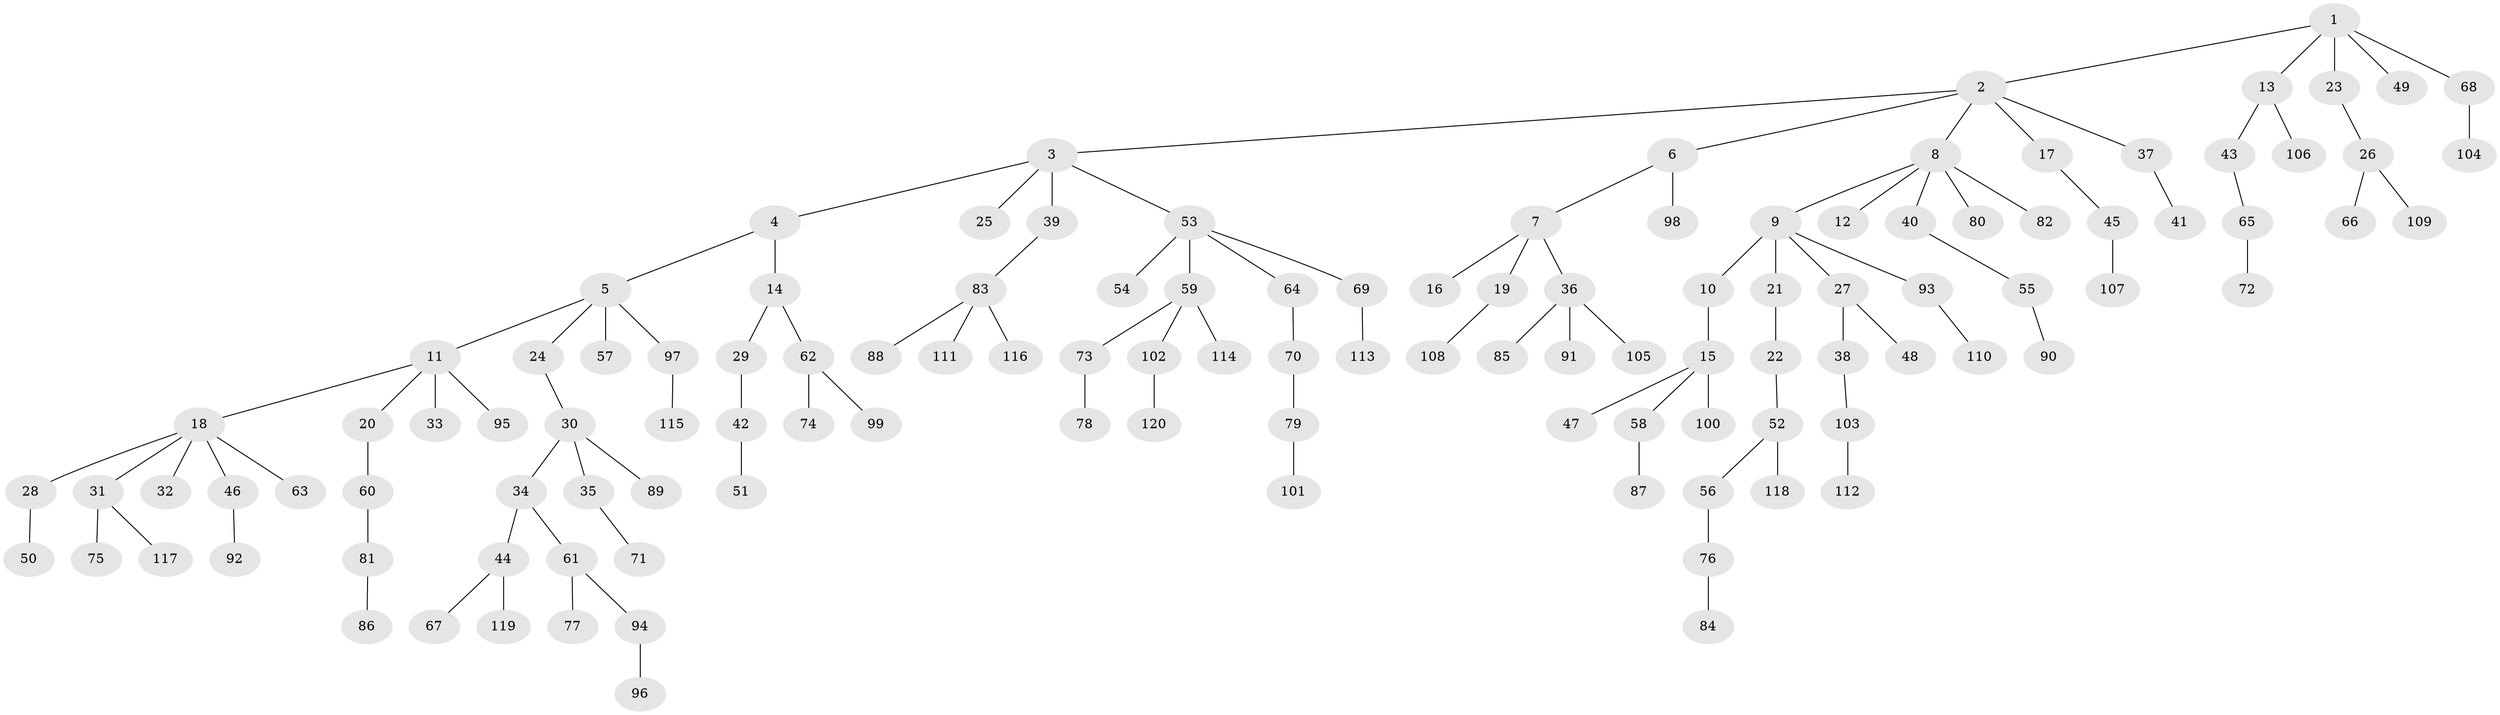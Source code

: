 // coarse degree distribution, {4: 0.0375, 6: 0.0375, 2: 0.3, 3: 0.1, 5: 0.025, 1: 0.4875, 7: 0.0125}
// Generated by graph-tools (version 1.1) at 2025/52/02/27/25 19:52:09]
// undirected, 120 vertices, 119 edges
graph export_dot {
graph [start="1"]
  node [color=gray90,style=filled];
  1;
  2;
  3;
  4;
  5;
  6;
  7;
  8;
  9;
  10;
  11;
  12;
  13;
  14;
  15;
  16;
  17;
  18;
  19;
  20;
  21;
  22;
  23;
  24;
  25;
  26;
  27;
  28;
  29;
  30;
  31;
  32;
  33;
  34;
  35;
  36;
  37;
  38;
  39;
  40;
  41;
  42;
  43;
  44;
  45;
  46;
  47;
  48;
  49;
  50;
  51;
  52;
  53;
  54;
  55;
  56;
  57;
  58;
  59;
  60;
  61;
  62;
  63;
  64;
  65;
  66;
  67;
  68;
  69;
  70;
  71;
  72;
  73;
  74;
  75;
  76;
  77;
  78;
  79;
  80;
  81;
  82;
  83;
  84;
  85;
  86;
  87;
  88;
  89;
  90;
  91;
  92;
  93;
  94;
  95;
  96;
  97;
  98;
  99;
  100;
  101;
  102;
  103;
  104;
  105;
  106;
  107;
  108;
  109;
  110;
  111;
  112;
  113;
  114;
  115;
  116;
  117;
  118;
  119;
  120;
  1 -- 2;
  1 -- 13;
  1 -- 23;
  1 -- 49;
  1 -- 68;
  2 -- 3;
  2 -- 6;
  2 -- 8;
  2 -- 17;
  2 -- 37;
  3 -- 4;
  3 -- 25;
  3 -- 39;
  3 -- 53;
  4 -- 5;
  4 -- 14;
  5 -- 11;
  5 -- 24;
  5 -- 57;
  5 -- 97;
  6 -- 7;
  6 -- 98;
  7 -- 16;
  7 -- 19;
  7 -- 36;
  8 -- 9;
  8 -- 12;
  8 -- 40;
  8 -- 80;
  8 -- 82;
  9 -- 10;
  9 -- 21;
  9 -- 27;
  9 -- 93;
  10 -- 15;
  11 -- 18;
  11 -- 20;
  11 -- 33;
  11 -- 95;
  13 -- 43;
  13 -- 106;
  14 -- 29;
  14 -- 62;
  15 -- 47;
  15 -- 58;
  15 -- 100;
  17 -- 45;
  18 -- 28;
  18 -- 31;
  18 -- 32;
  18 -- 46;
  18 -- 63;
  19 -- 108;
  20 -- 60;
  21 -- 22;
  22 -- 52;
  23 -- 26;
  24 -- 30;
  26 -- 66;
  26 -- 109;
  27 -- 38;
  27 -- 48;
  28 -- 50;
  29 -- 42;
  30 -- 34;
  30 -- 35;
  30 -- 89;
  31 -- 75;
  31 -- 117;
  34 -- 44;
  34 -- 61;
  35 -- 71;
  36 -- 85;
  36 -- 91;
  36 -- 105;
  37 -- 41;
  38 -- 103;
  39 -- 83;
  40 -- 55;
  42 -- 51;
  43 -- 65;
  44 -- 67;
  44 -- 119;
  45 -- 107;
  46 -- 92;
  52 -- 56;
  52 -- 118;
  53 -- 54;
  53 -- 59;
  53 -- 64;
  53 -- 69;
  55 -- 90;
  56 -- 76;
  58 -- 87;
  59 -- 73;
  59 -- 102;
  59 -- 114;
  60 -- 81;
  61 -- 77;
  61 -- 94;
  62 -- 74;
  62 -- 99;
  64 -- 70;
  65 -- 72;
  68 -- 104;
  69 -- 113;
  70 -- 79;
  73 -- 78;
  76 -- 84;
  79 -- 101;
  81 -- 86;
  83 -- 88;
  83 -- 111;
  83 -- 116;
  93 -- 110;
  94 -- 96;
  97 -- 115;
  102 -- 120;
  103 -- 112;
}
